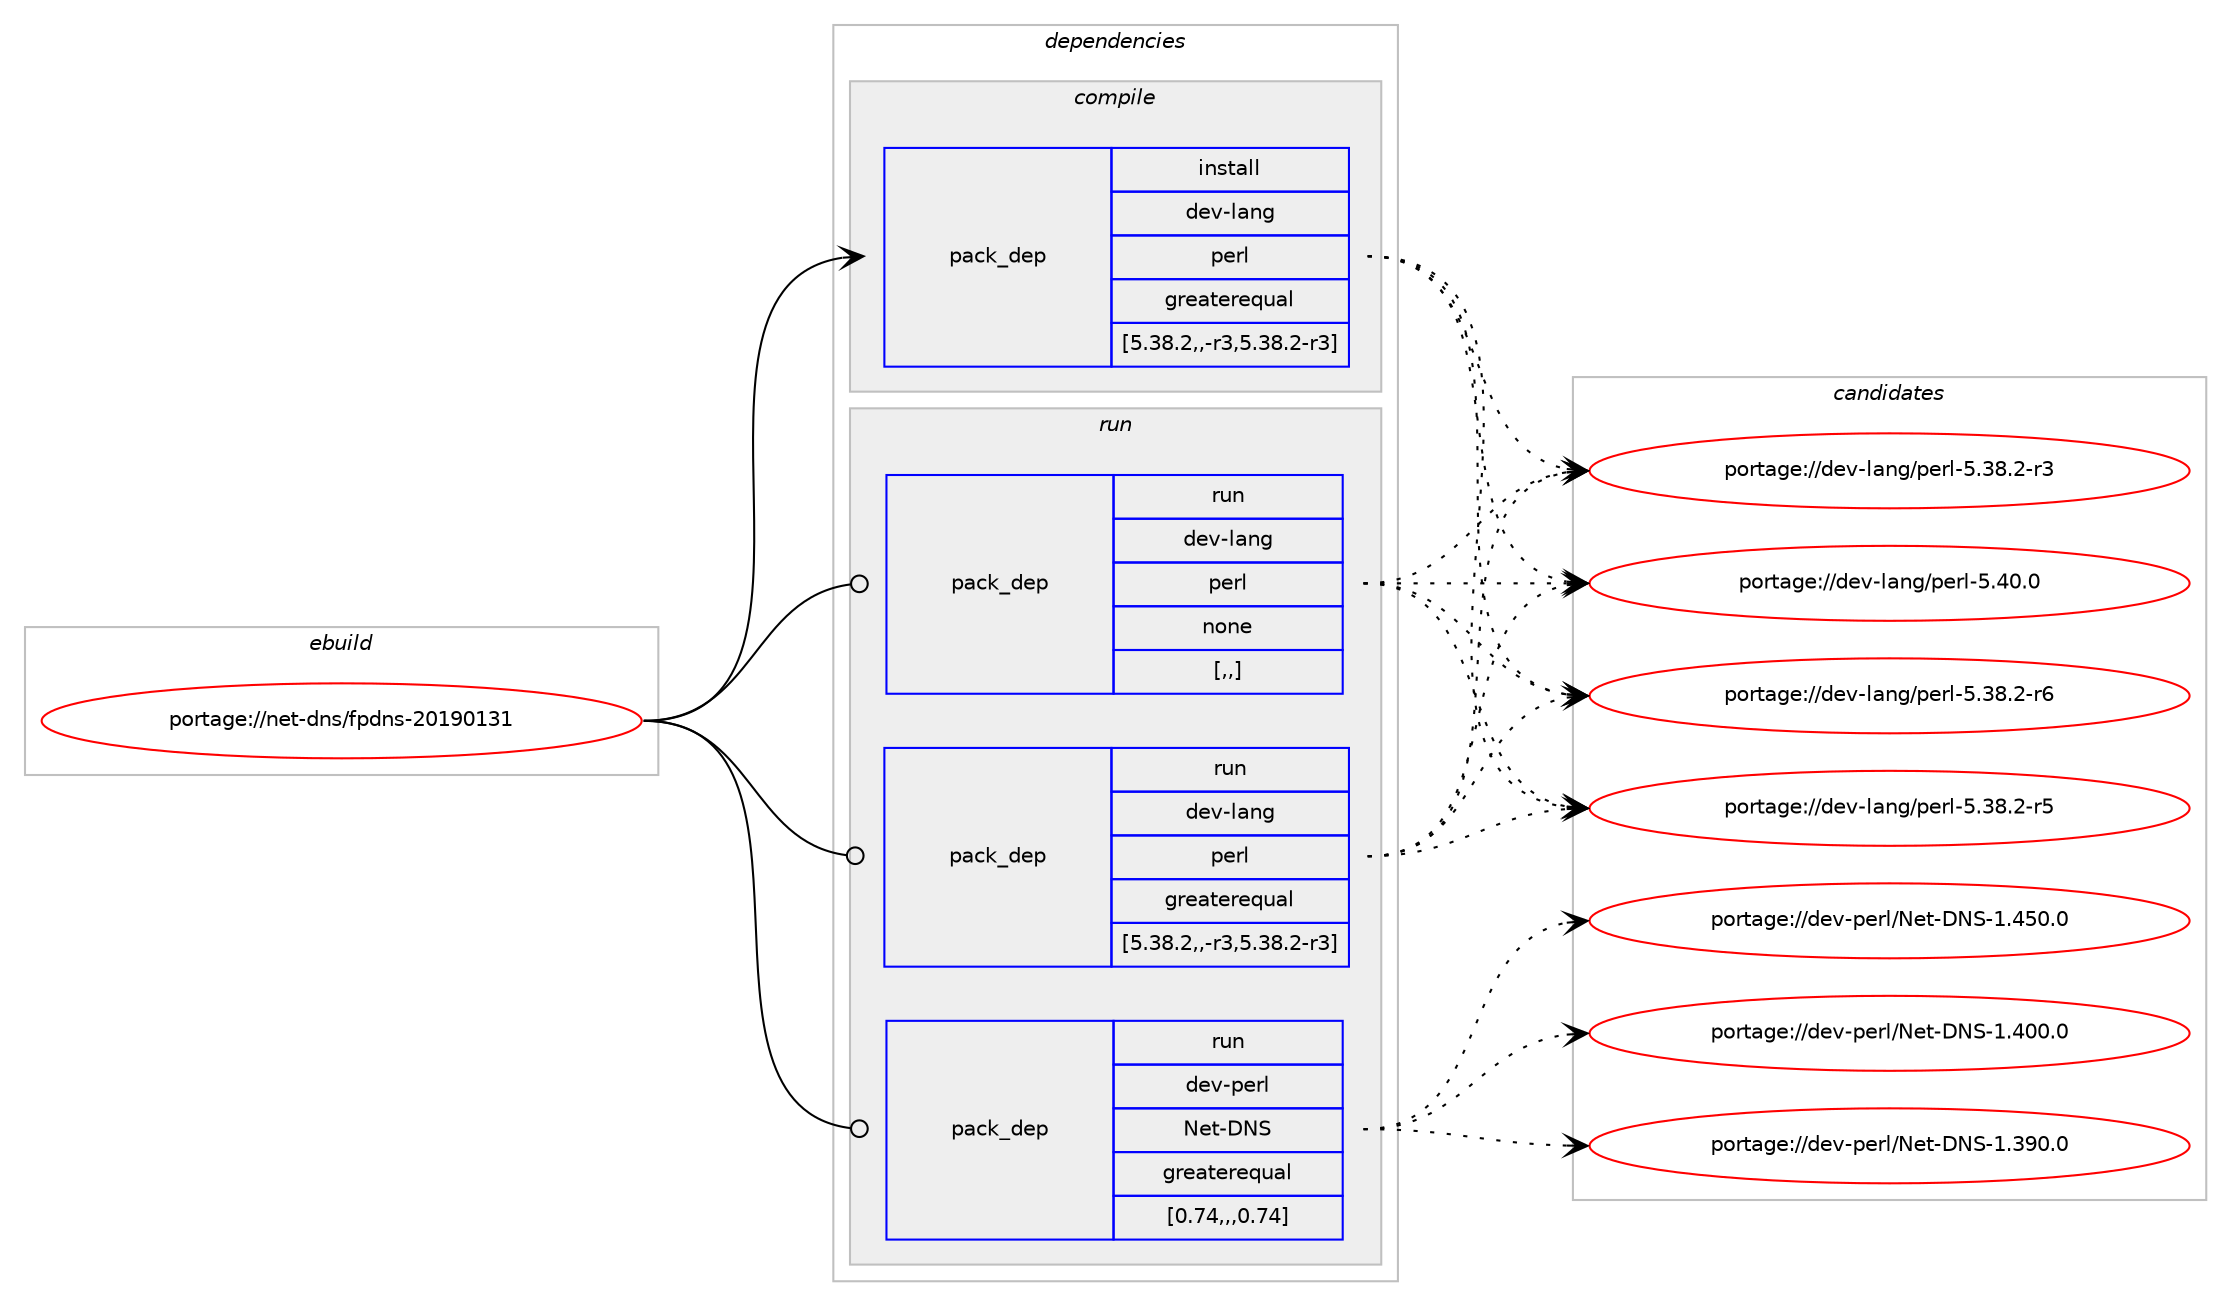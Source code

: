 digraph prolog {

# *************
# Graph options
# *************

newrank=true;
concentrate=true;
compound=true;
graph [rankdir=LR,fontname=Helvetica,fontsize=10,ranksep=1.5];#, ranksep=2.5, nodesep=0.2];
edge  [arrowhead=vee];
node  [fontname=Helvetica,fontsize=10];

# **********
# The ebuild
# **********

subgraph cluster_leftcol {
color=gray;
label=<<i>ebuild</i>>;
id [label="portage://net-dns/fpdns-20190131", color=red, width=4, href="../net-dns/fpdns-20190131.svg"];
}

# ****************
# The dependencies
# ****************

subgraph cluster_midcol {
color=gray;
label=<<i>dependencies</i>>;
subgraph cluster_compile {
fillcolor="#eeeeee";
style=filled;
label=<<i>compile</i>>;
subgraph pack253228 {
dependency345270 [label=<<TABLE BORDER="0" CELLBORDER="1" CELLSPACING="0" CELLPADDING="4" WIDTH="220"><TR><TD ROWSPAN="6" CELLPADDING="30">pack_dep</TD></TR><TR><TD WIDTH="110">install</TD></TR><TR><TD>dev-lang</TD></TR><TR><TD>perl</TD></TR><TR><TD>greaterequal</TD></TR><TR><TD>[5.38.2,,-r3,5.38.2-r3]</TD></TR></TABLE>>, shape=none, color=blue];
}
id:e -> dependency345270:w [weight=20,style="solid",arrowhead="vee"];
}
subgraph cluster_compileandrun {
fillcolor="#eeeeee";
style=filled;
label=<<i>compile and run</i>>;
}
subgraph cluster_run {
fillcolor="#eeeeee";
style=filled;
label=<<i>run</i>>;
subgraph pack253229 {
dependency345271 [label=<<TABLE BORDER="0" CELLBORDER="1" CELLSPACING="0" CELLPADDING="4" WIDTH="220"><TR><TD ROWSPAN="6" CELLPADDING="30">pack_dep</TD></TR><TR><TD WIDTH="110">run</TD></TR><TR><TD>dev-lang</TD></TR><TR><TD>perl</TD></TR><TR><TD>greaterequal</TD></TR><TR><TD>[5.38.2,,-r3,5.38.2-r3]</TD></TR></TABLE>>, shape=none, color=blue];
}
id:e -> dependency345271:w [weight=20,style="solid",arrowhead="odot"];
subgraph pack253230 {
dependency345272 [label=<<TABLE BORDER="0" CELLBORDER="1" CELLSPACING="0" CELLPADDING="4" WIDTH="220"><TR><TD ROWSPAN="6" CELLPADDING="30">pack_dep</TD></TR><TR><TD WIDTH="110">run</TD></TR><TR><TD>dev-lang</TD></TR><TR><TD>perl</TD></TR><TR><TD>none</TD></TR><TR><TD>[,,]</TD></TR></TABLE>>, shape=none, color=blue];
}
id:e -> dependency345272:w [weight=20,style="solid",arrowhead="odot"];
subgraph pack253231 {
dependency345273 [label=<<TABLE BORDER="0" CELLBORDER="1" CELLSPACING="0" CELLPADDING="4" WIDTH="220"><TR><TD ROWSPAN="6" CELLPADDING="30">pack_dep</TD></TR><TR><TD WIDTH="110">run</TD></TR><TR><TD>dev-perl</TD></TR><TR><TD>Net-DNS</TD></TR><TR><TD>greaterequal</TD></TR><TR><TD>[0.74,,,0.74]</TD></TR></TABLE>>, shape=none, color=blue];
}
id:e -> dependency345273:w [weight=20,style="solid",arrowhead="odot"];
}
}

# **************
# The candidates
# **************

subgraph cluster_choices {
rank=same;
color=gray;
label=<<i>candidates</i>>;

subgraph choice253228 {
color=black;
nodesep=1;
choice10010111845108971101034711210111410845534652484648 [label="portage://dev-lang/perl-5.40.0", color=red, width=4,href="../dev-lang/perl-5.40.0.svg"];
choice100101118451089711010347112101114108455346515646504511454 [label="portage://dev-lang/perl-5.38.2-r6", color=red, width=4,href="../dev-lang/perl-5.38.2-r6.svg"];
choice100101118451089711010347112101114108455346515646504511453 [label="portage://dev-lang/perl-5.38.2-r5", color=red, width=4,href="../dev-lang/perl-5.38.2-r5.svg"];
choice100101118451089711010347112101114108455346515646504511451 [label="portage://dev-lang/perl-5.38.2-r3", color=red, width=4,href="../dev-lang/perl-5.38.2-r3.svg"];
dependency345270:e -> choice10010111845108971101034711210111410845534652484648:w [style=dotted,weight="100"];
dependency345270:e -> choice100101118451089711010347112101114108455346515646504511454:w [style=dotted,weight="100"];
dependency345270:e -> choice100101118451089711010347112101114108455346515646504511453:w [style=dotted,weight="100"];
dependency345270:e -> choice100101118451089711010347112101114108455346515646504511451:w [style=dotted,weight="100"];
}
subgraph choice253229 {
color=black;
nodesep=1;
choice10010111845108971101034711210111410845534652484648 [label="portage://dev-lang/perl-5.40.0", color=red, width=4,href="../dev-lang/perl-5.40.0.svg"];
choice100101118451089711010347112101114108455346515646504511454 [label="portage://dev-lang/perl-5.38.2-r6", color=red, width=4,href="../dev-lang/perl-5.38.2-r6.svg"];
choice100101118451089711010347112101114108455346515646504511453 [label="portage://dev-lang/perl-5.38.2-r5", color=red, width=4,href="../dev-lang/perl-5.38.2-r5.svg"];
choice100101118451089711010347112101114108455346515646504511451 [label="portage://dev-lang/perl-5.38.2-r3", color=red, width=4,href="../dev-lang/perl-5.38.2-r3.svg"];
dependency345271:e -> choice10010111845108971101034711210111410845534652484648:w [style=dotted,weight="100"];
dependency345271:e -> choice100101118451089711010347112101114108455346515646504511454:w [style=dotted,weight="100"];
dependency345271:e -> choice100101118451089711010347112101114108455346515646504511453:w [style=dotted,weight="100"];
dependency345271:e -> choice100101118451089711010347112101114108455346515646504511451:w [style=dotted,weight="100"];
}
subgraph choice253230 {
color=black;
nodesep=1;
choice10010111845108971101034711210111410845534652484648 [label="portage://dev-lang/perl-5.40.0", color=red, width=4,href="../dev-lang/perl-5.40.0.svg"];
choice100101118451089711010347112101114108455346515646504511454 [label="portage://dev-lang/perl-5.38.2-r6", color=red, width=4,href="../dev-lang/perl-5.38.2-r6.svg"];
choice100101118451089711010347112101114108455346515646504511453 [label="portage://dev-lang/perl-5.38.2-r5", color=red, width=4,href="../dev-lang/perl-5.38.2-r5.svg"];
choice100101118451089711010347112101114108455346515646504511451 [label="portage://dev-lang/perl-5.38.2-r3", color=red, width=4,href="../dev-lang/perl-5.38.2-r3.svg"];
dependency345272:e -> choice10010111845108971101034711210111410845534652484648:w [style=dotted,weight="100"];
dependency345272:e -> choice100101118451089711010347112101114108455346515646504511454:w [style=dotted,weight="100"];
dependency345272:e -> choice100101118451089711010347112101114108455346515646504511453:w [style=dotted,weight="100"];
dependency345272:e -> choice100101118451089711010347112101114108455346515646504511451:w [style=dotted,weight="100"];
}
subgraph choice253231 {
color=black;
nodesep=1;
choice100101118451121011141084778101116456878834549465253484648 [label="portage://dev-perl/Net-DNS-1.450.0", color=red, width=4,href="../dev-perl/Net-DNS-1.450.0.svg"];
choice100101118451121011141084778101116456878834549465248484648 [label="portage://dev-perl/Net-DNS-1.400.0", color=red, width=4,href="../dev-perl/Net-DNS-1.400.0.svg"];
choice100101118451121011141084778101116456878834549465157484648 [label="portage://dev-perl/Net-DNS-1.390.0", color=red, width=4,href="../dev-perl/Net-DNS-1.390.0.svg"];
dependency345273:e -> choice100101118451121011141084778101116456878834549465253484648:w [style=dotted,weight="100"];
dependency345273:e -> choice100101118451121011141084778101116456878834549465248484648:w [style=dotted,weight="100"];
dependency345273:e -> choice100101118451121011141084778101116456878834549465157484648:w [style=dotted,weight="100"];
}
}

}
